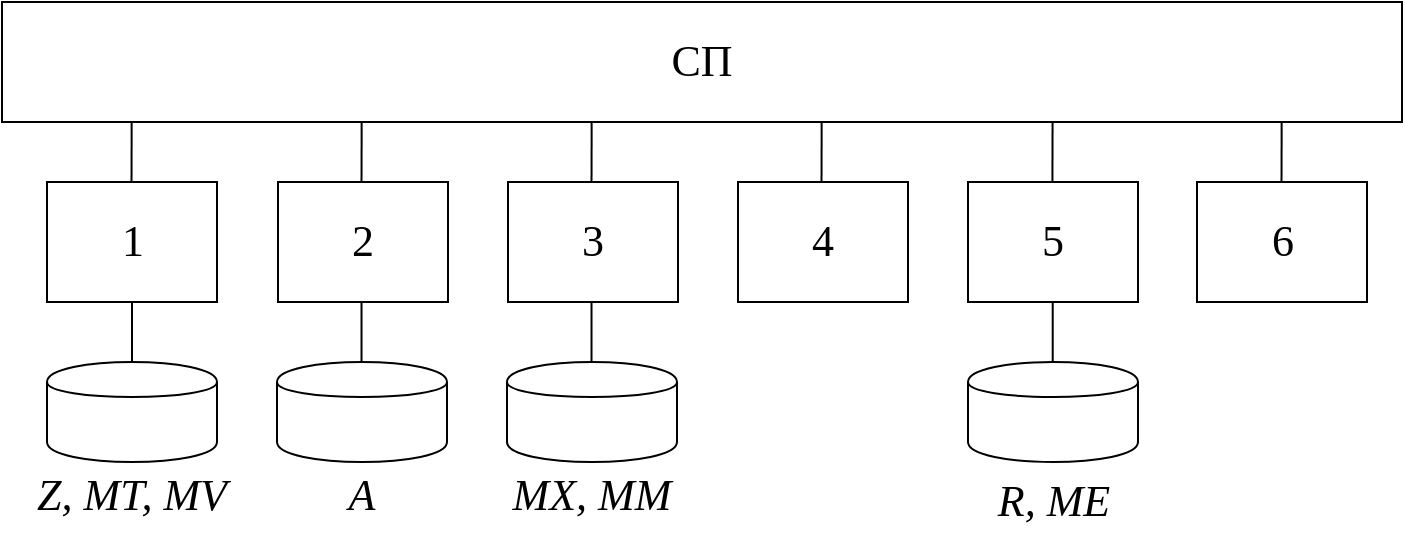 <mxfile version="13.0.3" type="device"><diagram id="tTByD0u2gdHLnI6YLLDI" name="Page-1"><mxGraphModel dx="865" dy="506" grid="1" gridSize="10" guides="1" tooltips="1" connect="1" arrows="1" fold="1" page="1" pageScale="1" pageWidth="900" pageHeight="700" math="0" shadow="0"><root><mxCell id="0"/><mxCell id="1" parent="0"/><mxCell id="mhHBmWXO46loqfdzlo29-1" value="СП" style="rounded=0;whiteSpace=wrap;html=1;fontFamily=Times New Roman;fontSize=22;" vertex="1" parent="1"><mxGeometry x="80" y="110" width="700" height="60" as="geometry"/></mxCell><mxCell id="mhHBmWXO46loqfdzlo29-2" value="1" style="rounded=0;whiteSpace=wrap;html=1;fontFamily=Times New Roman;fontSize=22;" vertex="1" parent="1"><mxGeometry x="102.5" y="200" width="85" height="60" as="geometry"/></mxCell><mxCell id="mhHBmWXO46loqfdzlo29-3" value="2" style="rounded=0;whiteSpace=wrap;html=1;fontFamily=Times New Roman;fontSize=22;" vertex="1" parent="1"><mxGeometry x="218" y="200" width="85" height="60" as="geometry"/></mxCell><mxCell id="mhHBmWXO46loqfdzlo29-4" value="3" style="rounded=0;whiteSpace=wrap;html=1;fontFamily=Times New Roman;fontSize=22;" vertex="1" parent="1"><mxGeometry x="333" y="200" width="85" height="60" as="geometry"/></mxCell><mxCell id="mhHBmWXO46loqfdzlo29-5" value="4" style="rounded=0;whiteSpace=wrap;html=1;fontFamily=Times New Roman;fontSize=22;" vertex="1" parent="1"><mxGeometry x="448" y="200" width="85" height="60" as="geometry"/></mxCell><mxCell id="mhHBmWXO46loqfdzlo29-16" style="edgeStyle=orthogonalEdgeStyle;rounded=0;orthogonalLoop=1;jettySize=auto;html=1;exitX=0.5;exitY=0;exitDx=0;exitDy=0;entryX=0.5;entryY=1;entryDx=0;entryDy=0;fontFamily=Times New Roman;fontSize=22;endArrow=none;endFill=0;" edge="1" parent="1" source="mhHBmWXO46loqfdzlo29-6" target="mhHBmWXO46loqfdzlo29-2"><mxGeometry relative="1" as="geometry"/></mxCell><mxCell id="mhHBmWXO46loqfdzlo29-6" value="" style="shape=cylinder;whiteSpace=wrap;html=1;boundedLbl=1;backgroundOutline=1;fontFamily=Times New Roman;fontSize=22;" vertex="1" parent="1"><mxGeometry x="102.5" y="290" width="85" height="50" as="geometry"/></mxCell><mxCell id="mhHBmWXO46loqfdzlo29-8" value="" style="shape=cylinder;whiteSpace=wrap;html=1;boundedLbl=1;backgroundOutline=1;fontFamily=Times New Roman;fontSize=22;" vertex="1" parent="1"><mxGeometry x="217.5" y="290" width="85" height="50" as="geometry"/></mxCell><mxCell id="mhHBmWXO46loqfdzlo29-9" value="" style="shape=cylinder;whiteSpace=wrap;html=1;boundedLbl=1;backgroundOutline=1;fontFamily=Times New Roman;fontSize=22;" vertex="1" parent="1"><mxGeometry x="332.5" y="290" width="85" height="50" as="geometry"/></mxCell><mxCell id="mhHBmWXO46loqfdzlo29-11" value="&lt;!--StartFragment--&gt;Z,  MT, MV&lt;!--EndFragment--&gt;" style="text;whiteSpace=wrap;html=1;fontSize=22;fontFamily=Times New Roman;align=center;fontStyle=2" vertex="1" parent="1"><mxGeometry x="80" y="337" width="130" height="40" as="geometry"/></mxCell><mxCell id="mhHBmWXO46loqfdzlo29-12" value="&lt;!--StartFragment--&gt;А &lt;!--EndFragment--&gt;" style="text;whiteSpace=wrap;html=1;fontSize=22;fontFamily=Times New Roman;align=center;fontStyle=2" vertex="1" parent="1"><mxGeometry x="240" y="337" width="40" height="40" as="geometry"/></mxCell><mxCell id="mhHBmWXO46loqfdzlo29-13" value="MX, MM" style="text;whiteSpace=wrap;html=1;fontSize=22;fontFamily=Times New Roman;align=center;fontStyle=2" vertex="1" parent="1"><mxGeometry x="315" y="337" width="120" height="40" as="geometry"/></mxCell><mxCell id="mhHBmWXO46loqfdzlo29-20" style="edgeStyle=orthogonalEdgeStyle;rounded=0;orthogonalLoop=1;jettySize=auto;html=1;exitX=0.5;exitY=0;exitDx=0;exitDy=0;entryX=0.5;entryY=1;entryDx=0;entryDy=0;fontFamily=Times New Roman;fontSize=22;endArrow=none;endFill=0;" edge="1" parent="1"><mxGeometry relative="1" as="geometry"><mxPoint x="259.76" y="290" as="sourcePoint"/><mxPoint x="259.76" y="260" as="targetPoint"/></mxGeometry></mxCell><mxCell id="mhHBmWXO46loqfdzlo29-21" value="" style="endArrow=none;html=1;fontFamily=Times New Roman;fontSize=22;exitX=0.5;exitY=0;exitDx=0;exitDy=0;entryX=0.099;entryY=1;entryDx=0;entryDy=0;entryPerimeter=0;" edge="1" parent="1"><mxGeometry width="50" height="50" relative="1" as="geometry"><mxPoint x="259.76" y="200" as="sourcePoint"/><mxPoint x="259.83" y="170" as="targetPoint"/></mxGeometry></mxCell><mxCell id="mhHBmWXO46loqfdzlo29-22" style="edgeStyle=orthogonalEdgeStyle;rounded=0;orthogonalLoop=1;jettySize=auto;html=1;exitX=0.5;exitY=0;exitDx=0;exitDy=0;entryX=0.5;entryY=1;entryDx=0;entryDy=0;fontFamily=Times New Roman;fontSize=22;endArrow=none;endFill=0;" edge="1" parent="1"><mxGeometry relative="1" as="geometry"><mxPoint x="374.76" y="290" as="sourcePoint"/><mxPoint x="374.76" y="260" as="targetPoint"/></mxGeometry></mxCell><mxCell id="mhHBmWXO46loqfdzlo29-23" value="" style="endArrow=none;html=1;fontFamily=Times New Roman;fontSize=22;exitX=0.5;exitY=0;exitDx=0;exitDy=0;entryX=0.099;entryY=1;entryDx=0;entryDy=0;entryPerimeter=0;" edge="1" parent="1"><mxGeometry width="50" height="50" relative="1" as="geometry"><mxPoint x="374.76" y="200" as="sourcePoint"/><mxPoint x="374.83" y="170" as="targetPoint"/></mxGeometry></mxCell><mxCell id="mhHBmWXO46loqfdzlo29-25" value="" style="endArrow=none;html=1;fontFamily=Times New Roman;fontSize=22;exitX=0.5;exitY=0;exitDx=0;exitDy=0;entryX=0.099;entryY=1;entryDx=0;entryDy=0;entryPerimeter=0;" edge="1" parent="1"><mxGeometry width="50" height="50" relative="1" as="geometry"><mxPoint x="489.76" y="200" as="sourcePoint"/><mxPoint x="489.83" y="170" as="targetPoint"/></mxGeometry></mxCell><mxCell id="mhHBmWXO46loqfdzlo29-26" value="5" style="rounded=0;whiteSpace=wrap;html=1;fontFamily=Times New Roman;fontSize=22;" vertex="1" parent="1"><mxGeometry x="563" y="200" width="85" height="60" as="geometry"/></mxCell><mxCell id="mhHBmWXO46loqfdzlo29-27" value="" style="shape=cylinder;whiteSpace=wrap;html=1;boundedLbl=1;backgroundOutline=1;fontFamily=Times New Roman;fontSize=22;" vertex="1" parent="1"><mxGeometry x="563" y="290" width="85" height="50" as="geometry"/></mxCell><mxCell id="mhHBmWXO46loqfdzlo29-28" value="&lt;!--StartFragment--&gt;R, ME &lt;!--EndFragment--&gt;" style="text;whiteSpace=wrap;html=1;fontSize=22;fontFamily=Times New Roman;align=center;fontStyle=2" vertex="1" parent="1"><mxGeometry x="565.5" y="340" width="80" height="40" as="geometry"/></mxCell><mxCell id="mhHBmWXO46loqfdzlo29-29" style="edgeStyle=orthogonalEdgeStyle;rounded=0;orthogonalLoop=1;jettySize=auto;html=1;exitX=0.5;exitY=0;exitDx=0;exitDy=0;entryX=0.5;entryY=1;entryDx=0;entryDy=0;fontFamily=Times New Roman;fontSize=22;endArrow=none;endFill=0;" edge="1" parent="1"><mxGeometry relative="1" as="geometry"><mxPoint x="605.36" y="290" as="sourcePoint"/><mxPoint x="605.36" y="260" as="targetPoint"/></mxGeometry></mxCell><mxCell id="mhHBmWXO46loqfdzlo29-30" value="" style="endArrow=none;html=1;fontFamily=Times New Roman;fontSize=22;exitX=0.5;exitY=0;exitDx=0;exitDy=0;entryX=0.099;entryY=1;entryDx=0;entryDy=0;entryPerimeter=0;" edge="1" parent="1"><mxGeometry width="50" height="50" relative="1" as="geometry"><mxPoint x="605.21" y="200" as="sourcePoint"/><mxPoint x="605.28" y="170" as="targetPoint"/></mxGeometry></mxCell><mxCell id="mhHBmWXO46loqfdzlo29-31" value="6" style="rounded=0;whiteSpace=wrap;html=1;fontFamily=Times New Roman;fontSize=22;" vertex="1" parent="1"><mxGeometry x="677.5" y="200" width="85" height="60" as="geometry"/></mxCell><mxCell id="mhHBmWXO46loqfdzlo29-35" value="" style="endArrow=none;html=1;fontFamily=Times New Roman;fontSize=22;exitX=0.5;exitY=0;exitDx=0;exitDy=0;entryX=0.099;entryY=1;entryDx=0;entryDy=0;entryPerimeter=0;" edge="1" parent="1"><mxGeometry width="50" height="50" relative="1" as="geometry"><mxPoint x="719.76" y="200" as="sourcePoint"/><mxPoint x="719.83" y="170" as="targetPoint"/></mxGeometry></mxCell><mxCell id="mhHBmWXO46loqfdzlo29-36" value="" style="endArrow=none;html=1;fontFamily=Times New Roman;fontSize=22;exitX=0.5;exitY=0;exitDx=0;exitDy=0;entryX=0.099;entryY=1;entryDx=0;entryDy=0;entryPerimeter=0;" edge="1" parent="1"><mxGeometry width="50" height="50" relative="1" as="geometry"><mxPoint x="144.76" y="200" as="sourcePoint"/><mxPoint x="144.83" y="170" as="targetPoint"/></mxGeometry></mxCell></root></mxGraphModel></diagram></mxfile>